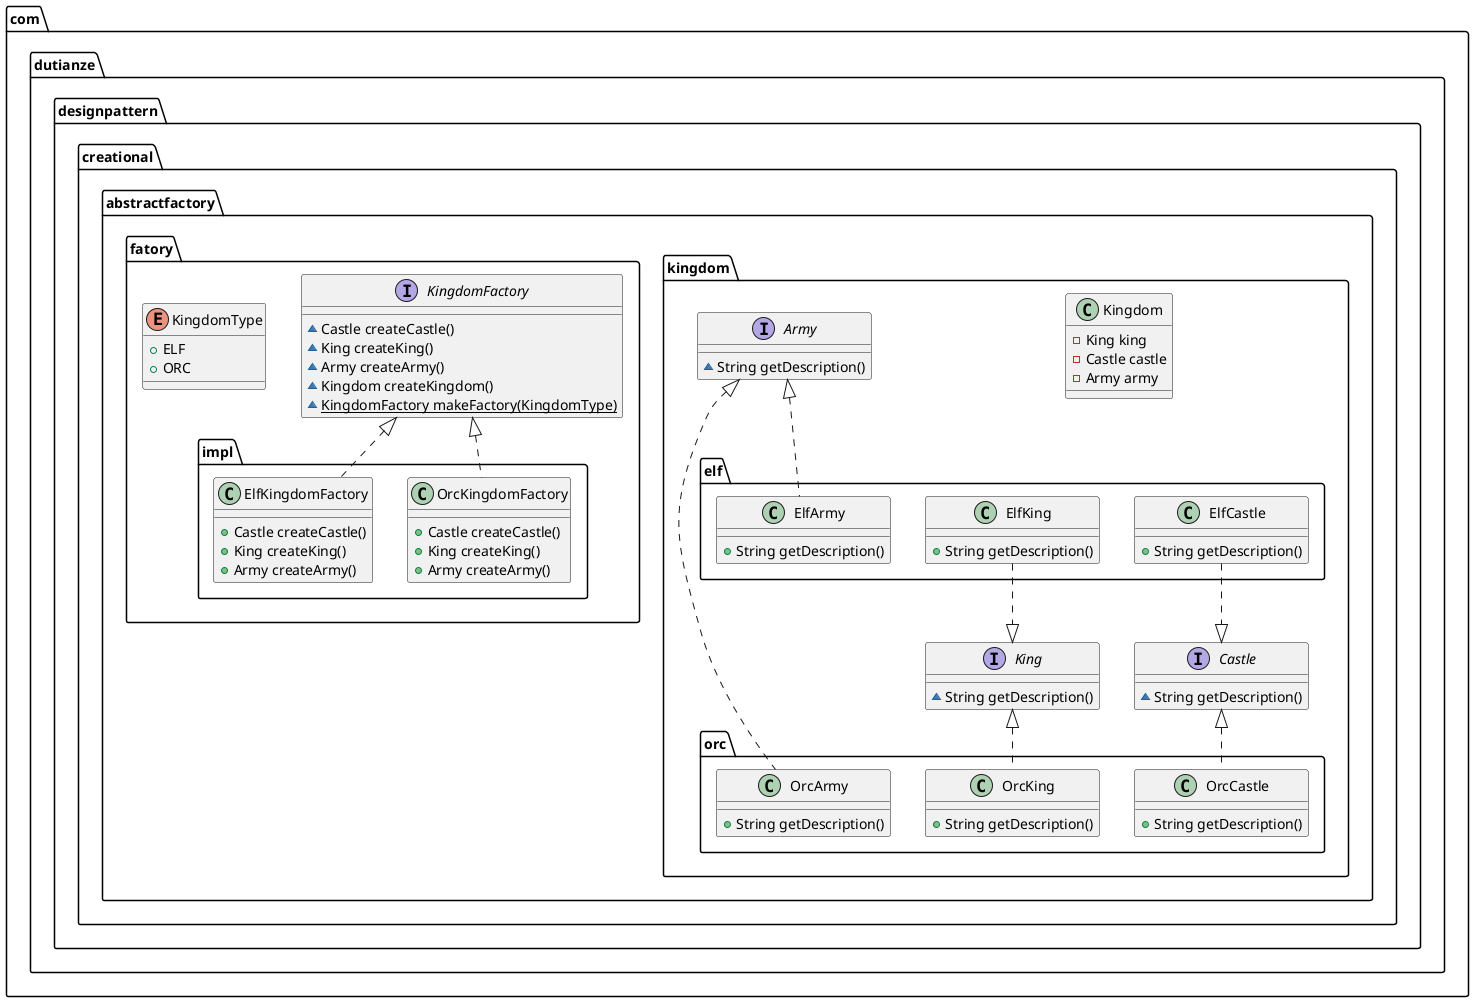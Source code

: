 @startuml
class com.dutianze.designpattern.creational.abstractfactory.kingdom.orc.OrcKing {
+ String getDescription()
}
interface com.dutianze.designpattern.creational.abstractfactory.fatory.KingdomFactory {
~ Castle createCastle()
~ King createKing()
~ Army createArmy()
~ Kingdom createKingdom()
~ {static} KingdomFactory makeFactory(KingdomType)
}
enum com.dutianze.designpattern.creational.abstractfactory.fatory.KingdomType {
+  ELF
+  ORC
}
class com.dutianze.designpattern.creational.abstractfactory.kingdom.elf.ElfArmy {
+ String getDescription()
}
class com.dutianze.designpattern.creational.abstractfactory.fatory.impl.OrcKingdomFactory {
+ Castle createCastle()
+ King createKing()
+ Army createArmy()
}
interface com.dutianze.designpattern.creational.abstractfactory.kingdom.King {
~ String getDescription()
}
class com.dutianze.designpattern.creational.abstractfactory.kingdom.elf.ElfCastle {
+ String getDescription()
}
interface com.dutianze.designpattern.creational.abstractfactory.kingdom.Castle {
~ String getDescription()
}
class com.dutianze.designpattern.creational.abstractfactory.fatory.impl.ElfKingdomFactory {
+ Castle createCastle()
+ King createKing()
+ Army createArmy()
}
class com.dutianze.designpattern.creational.abstractfactory.kingdom.Kingdom {
- King king
- Castle castle
- Army army
}
class com.dutianze.designpattern.creational.abstractfactory.kingdom.elf.ElfKing {
+ String getDescription()
}
interface com.dutianze.designpattern.creational.abstractfactory.kingdom.Army {
~ String getDescription()
}
class com.dutianze.designpattern.creational.abstractfactory.kingdom.orc.OrcArmy {
+ String getDescription()
}
class com.dutianze.designpattern.creational.abstractfactory.kingdom.orc.OrcCastle {
+ String getDescription()
}


com.dutianze.designpattern.creational.abstractfactory.kingdom.King <|.. com.dutianze.designpattern.creational.abstractfactory.kingdom.orc.OrcKing
com.dutianze.designpattern.creational.abstractfactory.kingdom.Army <|.. com.dutianze.designpattern.creational.abstractfactory.kingdom.elf.ElfArmy
com.dutianze.designpattern.creational.abstractfactory.fatory.KingdomFactory <|.. com.dutianze.designpattern.creational.abstractfactory.fatory.impl.OrcKingdomFactory
com.dutianze.designpattern.creational.abstractfactory.kingdom.Castle <|.up. com.dutianze.designpattern.creational.abstractfactory.kingdom.elf.ElfCastle
com.dutianze.designpattern.creational.abstractfactory.fatory.KingdomFactory <|.. com.dutianze.designpattern.creational.abstractfactory.fatory.impl.ElfKingdomFactory
com.dutianze.designpattern.creational.abstractfactory.kingdom.King <|.up. com.dutianze.designpattern.creational.abstractfactory.kingdom.elf.ElfKing
com.dutianze.designpattern.creational.abstractfactory.kingdom.Army <|.. com.dutianze.designpattern.creational.abstractfactory.kingdom.orc.OrcArmy
com.dutianze.designpattern.creational.abstractfactory.kingdom.Castle <|.. com.dutianze.designpattern.creational.abstractfactory.kingdom.orc.OrcCastle
@enduml